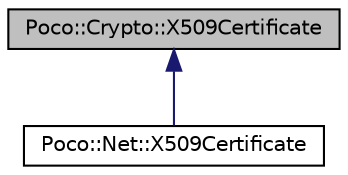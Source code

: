 digraph "Poco::Crypto::X509Certificate"
{
 // LATEX_PDF_SIZE
  edge [fontname="Helvetica",fontsize="10",labelfontname="Helvetica",labelfontsize="10"];
  node [fontname="Helvetica",fontsize="10",shape=record];
  Node1 [label="Poco::Crypto::X509Certificate",height=0.2,width=0.4,color="black", fillcolor="grey75", style="filled", fontcolor="black",tooltip="This class represents a X509 Certificate."];
  Node1 -> Node2 [dir="back",color="midnightblue",fontsize="10",style="solid"];
  Node2 [label="Poco::Net::X509Certificate",height=0.2,width=0.4,color="black", fillcolor="white", style="filled",URL="$classPoco_1_1Net_1_1X509Certificate.html",tooltip=" "];
}
